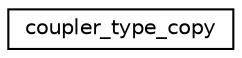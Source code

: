digraph "Graphical Class Hierarchy"
{
 // INTERACTIVE_SVG=YES
 // LATEX_PDF_SIZE
  edge [fontname="Helvetica",fontsize="10",labelfontname="Helvetica",labelfontsize="10"];
  node [fontname="Helvetica",fontsize="10",shape=record];
  rankdir="LR";
  Node0 [label="coupler_type_copy",height=0.2,width=0.4,color="black", fillcolor="white", style="filled",URL="$interfacecoupler__types__mod_1_1coupler__type__copy.html",tooltip="This is the interface to spawn one coupler_bc_type into another and then register diagnostics associa..."];
}
